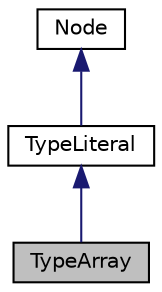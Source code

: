 digraph "TypeArray"
{
 // LATEX_PDF_SIZE
  edge [fontname="Helvetica",fontsize="10",labelfontname="Helvetica",labelfontsize="10"];
  node [fontname="Helvetica",fontsize="10",shape=record];
  Node1 [label="TypeArray",height=0.2,width=0.4,color="black", fillcolor="grey75", style="filled", fontcolor="black",tooltip="array type node"];
  Node2 -> Node1 [dir="back",color="midnightblue",fontsize="10",style="solid",fontname="Helvetica"];
  Node2 [label="TypeLiteral",height=0.2,width=0.4,color="black", fillcolor="white", style="filled",URL="$classTypeLiteral.html",tooltip="type literal node(distinguish from Type variable(type system))"];
  Node3 -> Node2 [dir="back",color="midnightblue",fontsize="10",style="solid",fontname="Helvetica"];
  Node3 [label="Node",height=0.2,width=0.4,color="black", fillcolor="white", style="filled",URL="$classNode.html",tooltip="basic node defination"];
}

